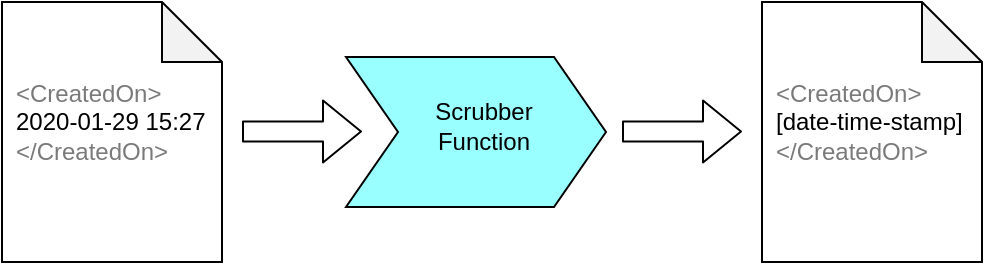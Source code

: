 <mxfile version="13.1.12" type="device"><diagram id="SK9WK3gU6DCRgx4MJ-Vg" name="Page-1"><mxGraphModel dx="915" dy="532" grid="1" gridSize="10" guides="1" tooltips="1" connect="1" arrows="1" fold="1" page="1" pageScale="1" pageWidth="827" pageHeight="1169" math="0" shadow="0"><root><mxCell id="0"/><mxCell id="1" parent="0"/><mxCell id="BMlyC3LG5gpXK9WPeayO-14" value="" style="html=1;outlineConnect=0;whiteSpace=wrap;fillColor=#99ffff;shape=mxgraph.archimate3.function;align=left;rotation=90;" vertex="1" parent="1"><mxGeometry x="479.5" y="430" width="75" height="130" as="geometry"/></mxCell><mxCell id="BMlyC3LG5gpXK9WPeayO-1" value="" style="shape=note;whiteSpace=wrap;html=1;backgroundOutline=1;darkOpacity=0.05;" vertex="1" parent="1"><mxGeometry x="280" y="430" width="110" height="130" as="geometry"/></mxCell><mxCell id="BMlyC3LG5gpXK9WPeayO-2" value="" style="shape=flexArrow;endArrow=classic;html=1;" edge="1" parent="1"><mxGeometry width="50" height="50" relative="1" as="geometry"><mxPoint x="400" y="494.71" as="sourcePoint"/><mxPoint x="460" y="494.71" as="targetPoint"/></mxGeometry></mxCell><mxCell id="BMlyC3LG5gpXK9WPeayO-3" value="&lt;font color=&quot;#7a7a7a&quot;&gt;&amp;lt;CreatedOn&amp;gt;&lt;/font&gt;&lt;br&gt;2020-01-29 15:27&lt;br&gt;&lt;font color=&quot;#7a7a7a&quot;&gt;&amp;lt;/CreatedOn&amp;gt;&lt;/font&gt;" style="text;html=1;strokeColor=none;fillColor=none;align=left;verticalAlign=middle;whiteSpace=wrap;rounded=0;spacingLeft=5;" vertex="1" parent="1"><mxGeometry x="280" y="470" width="110" height="40" as="geometry"/></mxCell><mxCell id="BMlyC3LG5gpXK9WPeayO-9" value="Scrubber&lt;br&gt;Function" style="text;html=1;strokeColor=none;fillColor=none;align=center;verticalAlign=middle;whiteSpace=wrap;rounded=0;" vertex="1" parent="1"><mxGeometry x="466" y="472" width="110" height="40" as="geometry"/></mxCell><mxCell id="BMlyC3LG5gpXK9WPeayO-11" value="" style="shape=flexArrow;endArrow=classic;html=1;" edge="1" parent="1"><mxGeometry width="50" height="50" relative="1" as="geometry"><mxPoint x="590" y="494.71" as="sourcePoint"/><mxPoint x="650" y="494.71" as="targetPoint"/></mxGeometry></mxCell><mxCell id="BMlyC3LG5gpXK9WPeayO-12" value="" style="shape=note;whiteSpace=wrap;html=1;backgroundOutline=1;darkOpacity=0.05;" vertex="1" parent="1"><mxGeometry x="660" y="430" width="110" height="130" as="geometry"/></mxCell><mxCell id="BMlyC3LG5gpXK9WPeayO-13" value="&lt;font color=&quot;#7a7a7a&quot;&gt;&amp;lt;CreatedOn&amp;gt;&lt;/font&gt;&lt;br&gt;[date-time-stamp]&lt;br&gt;&lt;font color=&quot;#7a7a7a&quot;&gt;&amp;lt;/CreatedOn&amp;gt;&lt;/font&gt;" style="text;html=1;strokeColor=none;fillColor=none;align=left;verticalAlign=middle;whiteSpace=wrap;rounded=0;spacingLeft=5;" vertex="1" parent="1"><mxGeometry x="660" y="470" width="110" height="40" as="geometry"/></mxCell></root></mxGraphModel></diagram></mxfile>